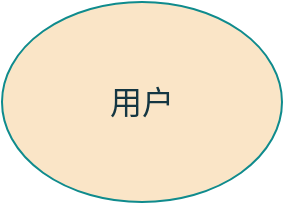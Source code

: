 <mxfile version="21.1.8" type="github">
  <diagram name="Page-1" id="42789a77-a242-8287-6e28-9cd8cfd52e62">
    <mxGraphModel dx="1071" dy="639" grid="1" gridSize="10" guides="1" tooltips="1" connect="1" arrows="1" fold="1" page="1" pageScale="1" pageWidth="1100" pageHeight="850" background="none" math="0" shadow="0">
      <root>
        <mxCell id="0" />
        <mxCell id="1" parent="0" />
        <mxCell id="ZiD4bpsWM2vaAbMM09D3-1" value="用户" style="ellipse;whiteSpace=wrap;html=1;fontSize=16;labelBackgroundColor=none;fillColor=#FAE5C7;strokeColor=#0F8B8D;fontColor=#143642;" vertex="1" parent="1">
          <mxGeometry x="190" y="90" width="140" height="100" as="geometry" />
        </mxCell>
      </root>
    </mxGraphModel>
  </diagram>
</mxfile>
